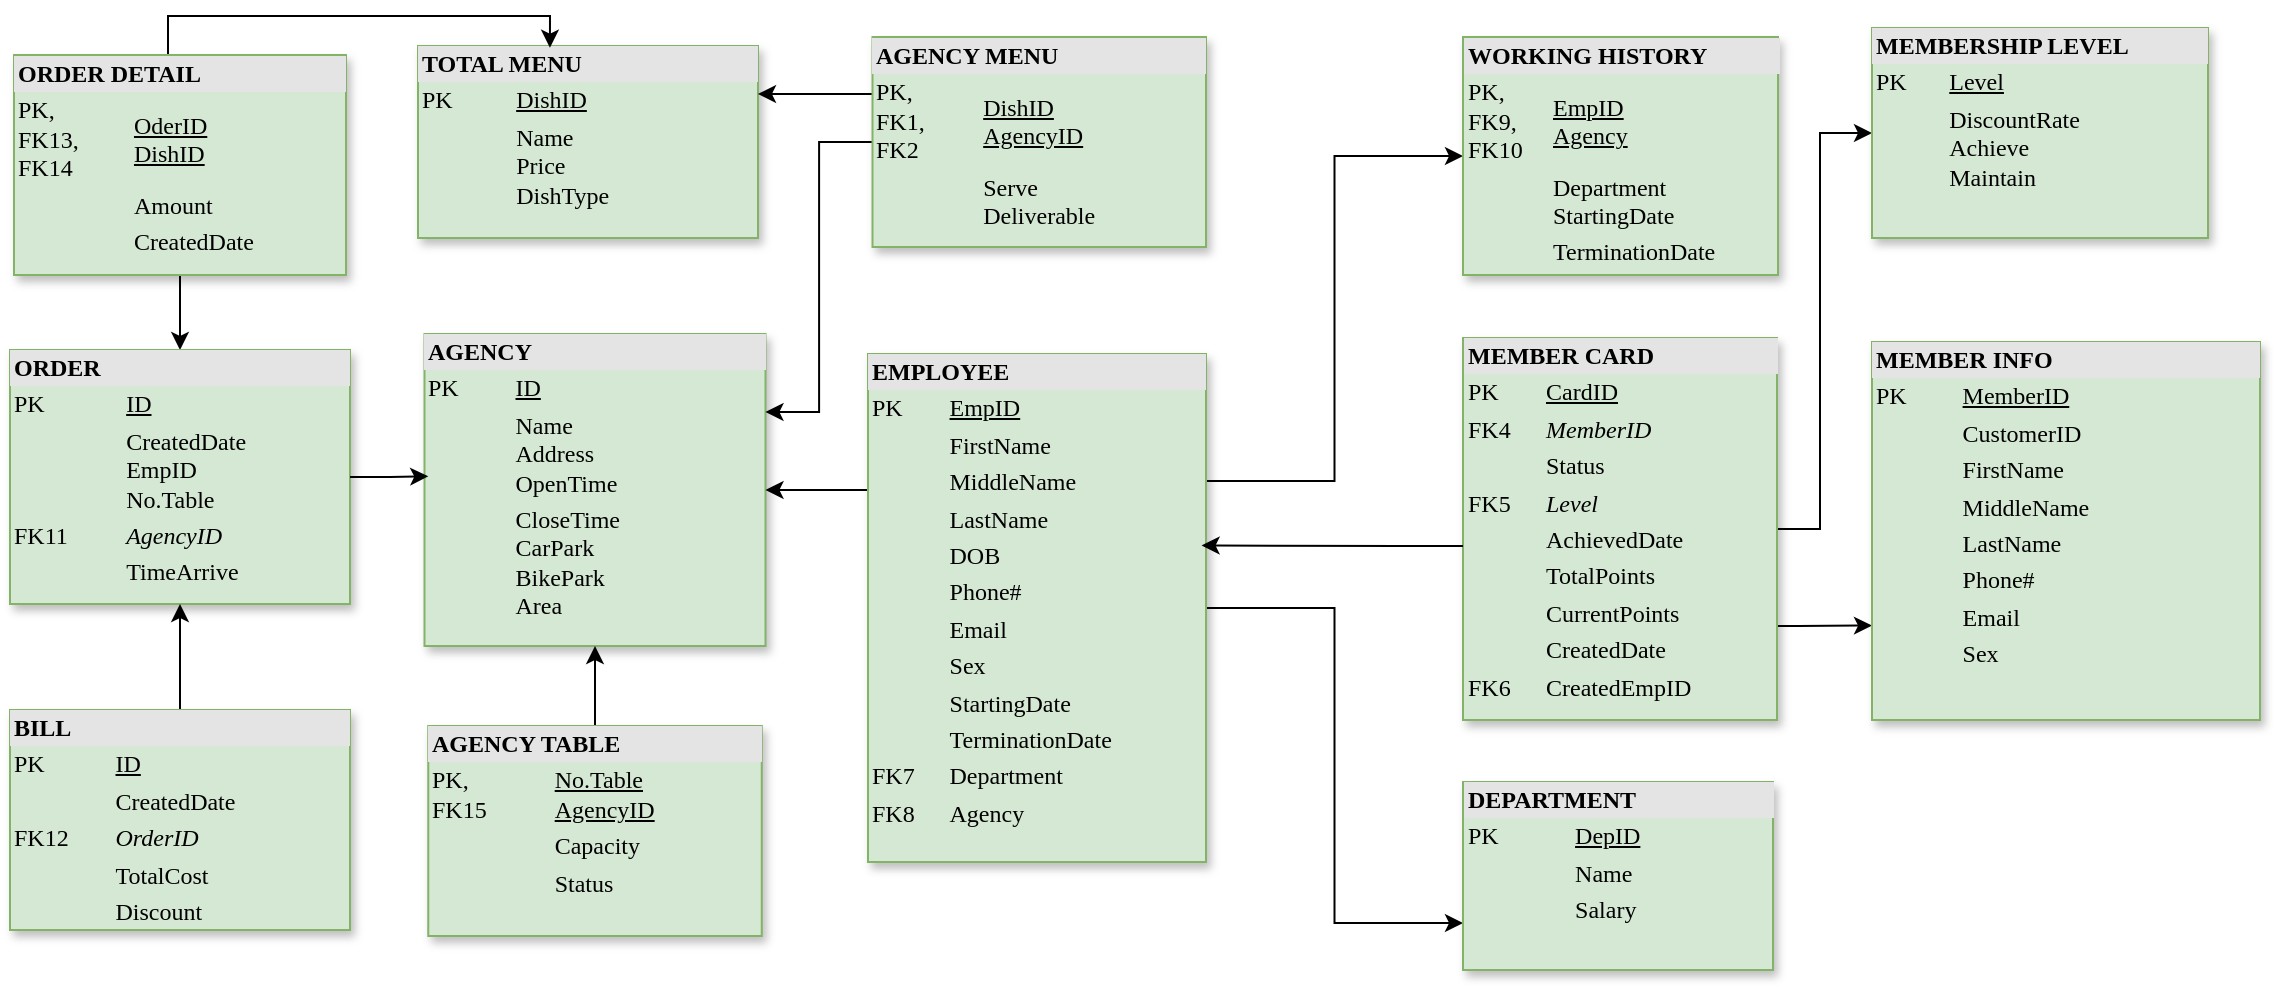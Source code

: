<mxfile version="24.7.17">
  <diagram name="Page-1" id="2ca16b54-16f6-2749-3443-fa8db7711227">
    <mxGraphModel dx="1288" dy="522" grid="0" gridSize="10" guides="1" tooltips="1" connect="1" arrows="1" fold="1" page="1" pageScale="1" pageWidth="1169" pageHeight="827" background="none" math="0" shadow="0">
      <root>
        <mxCell id="0" />
        <mxCell id="1" parent="0" />
        <mxCell id="2ed32ef02a7f4228-1" value="&lt;div style=&quot;box-sizing:border-box;width:100%;background:#e4e4e4;padding:2px;&quot;&gt;&lt;b&gt;AGENCY&lt;/b&gt;&lt;/div&gt;&lt;table style=&quot;width:100%;font-size:1em;&quot; cellpadding=&quot;2&quot; cellspacing=&quot;0&quot;&gt;&lt;tbody&gt;&lt;tr&gt;&lt;td&gt;PK&lt;/td&gt;&lt;td&gt;&lt;u&gt;ID&lt;/u&gt;&lt;/td&gt;&lt;/tr&gt;&lt;tr&gt;&lt;td&gt;&lt;br&gt;&lt;/td&gt;&lt;td&gt;Name&lt;br&gt;Address&lt;br&gt;OpenTime&lt;/td&gt;&lt;/tr&gt;&lt;tr&gt;&lt;td&gt;&lt;/td&gt;&lt;td&gt;CloseTime&lt;br&gt;CarPark&lt;br&gt;BikePark&lt;br&gt;Area&lt;/td&gt;&lt;/tr&gt;&lt;/tbody&gt;&lt;/table&gt;" style="verticalAlign=top;align=left;overflow=fill;html=1;rounded=0;shadow=1;comic=0;labelBackgroundColor=none;strokeWidth=1;fontFamily=Verdana;fontSize=12;glass=0;fillStyle=auto;fillColor=#d5e8d4;strokeColor=#82b366;" parent="1" vertex="1">
          <mxGeometry x="227.25" y="185" width="170.5" height="156" as="geometry" />
        </mxCell>
        <mxCell id="6oDSdJ-jzybckBqlgJjw-52" style="edgeStyle=orthogonalEdgeStyle;rounded=0;orthogonalLoop=1;jettySize=auto;html=1;entryX=0;entryY=0.5;entryDx=0;entryDy=0;" parent="1" source="2ed32ef02a7f4228-10" target="6oDSdJ-jzybckBqlgJjw-8" edge="1">
          <mxGeometry relative="1" as="geometry">
            <Array as="points">
              <mxPoint x="925" y="282" />
              <mxPoint x="925" y="84" />
            </Array>
          </mxGeometry>
        </mxCell>
        <mxCell id="6oDSdJ-jzybckBqlgJjw-68" style="edgeStyle=orthogonalEdgeStyle;rounded=0;orthogonalLoop=1;jettySize=auto;html=1;entryX=0;entryY=0.75;entryDx=0;entryDy=0;" parent="1" source="2ed32ef02a7f4228-10" target="6oDSdJ-jzybckBqlgJjw-14" edge="1">
          <mxGeometry relative="1" as="geometry">
            <Array as="points">
              <mxPoint x="914" y="331" />
              <mxPoint x="914" y="331" />
            </Array>
          </mxGeometry>
        </mxCell>
        <mxCell id="2ed32ef02a7f4228-10" value="&lt;div style=&quot;box-sizing: border-box ; width: 100% ; background: #e4e4e4 ; padding: 2px&quot;&gt;&lt;b&gt;MEMBER CARD&lt;/b&gt;&lt;/div&gt;&lt;table style=&quot;width: 100% ; font-size: 1em&quot; cellpadding=&quot;2&quot; cellspacing=&quot;0&quot;&gt;&lt;tbody&gt;&lt;tr&gt;&lt;td&gt;PK&lt;/td&gt;&lt;td&gt;&lt;u&gt;CardID&lt;/u&gt;&lt;/td&gt;&lt;/tr&gt;&lt;tr&gt;&lt;td&gt;FK4&lt;/td&gt;&lt;td&gt;&lt;i&gt;MemberID&lt;/i&gt;&lt;/td&gt;&lt;/tr&gt;&lt;tr&gt;&lt;td&gt;&lt;/td&gt;&lt;td&gt;Status&lt;/td&gt;&lt;/tr&gt;&lt;tr&gt;&lt;td&gt;FK5&lt;/td&gt;&lt;td&gt;&lt;i&gt;Level&lt;/i&gt;&lt;/td&gt;&lt;/tr&gt;&lt;tr&gt;&lt;td&gt;&lt;/td&gt;&lt;td&gt;AchievedDate&lt;/td&gt;&lt;/tr&gt;&lt;tr&gt;&lt;td&gt;&lt;/td&gt;&lt;td&gt;TotalPoints&lt;/td&gt;&lt;/tr&gt;&lt;tr&gt;&lt;td&gt;&lt;/td&gt;&lt;td&gt;CurrentPoints&lt;/td&gt;&lt;/tr&gt;&lt;tr&gt;&lt;td&gt;&lt;/td&gt;&lt;td&gt;CreatedDate&lt;/td&gt;&lt;/tr&gt;&lt;tr&gt;&lt;td&gt;FK6&lt;/td&gt;&lt;td&gt;CreatedEmpID&lt;/td&gt;&lt;/tr&gt;&lt;/tbody&gt;&lt;/table&gt;" style="verticalAlign=top;align=left;overflow=fill;html=1;rounded=0;shadow=1;comic=0;labelBackgroundColor=none;strokeWidth=1;fontFamily=Verdana;fontSize=12;glass=0;fillStyle=auto;fillColor=#d5e8d4;strokeColor=#82b366;" parent="1" vertex="1">
          <mxGeometry x="746.5" y="187" width="157" height="191" as="geometry" />
        </mxCell>
        <mxCell id="6oDSdJ-jzybckBqlgJjw-4" value="&lt;div style=&quot;box-sizing:border-box;width:100%;background:#e4e4e4;padding:2px;&quot;&gt;&lt;b&gt;TOTAL MENU&lt;/b&gt;&lt;/div&gt;&lt;table style=&quot;width:100%;font-size:1em;&quot; cellpadding=&quot;2&quot; cellspacing=&quot;0&quot;&gt;&lt;tbody&gt;&lt;tr&gt;&lt;td&gt;PK&lt;/td&gt;&lt;td&gt;&lt;u&gt;DishID&lt;/u&gt;&lt;/td&gt;&lt;/tr&gt;&lt;tr&gt;&lt;td&gt;&lt;br&gt;&lt;/td&gt;&lt;td&gt;Name&lt;br&gt;Price&lt;br&gt;DishType&lt;/td&gt;&lt;/tr&gt;&lt;tr&gt;&lt;td&gt;&lt;/td&gt;&lt;td&gt;&lt;br&gt;&lt;br&gt;&lt;br&gt;&lt;/td&gt;&lt;/tr&gt;&lt;/tbody&gt;&lt;/table&gt;" style="verticalAlign=top;align=left;overflow=fill;html=1;rounded=0;shadow=1;comic=0;labelBackgroundColor=none;strokeWidth=1;fontFamily=Verdana;fontSize=12;glass=0;fillStyle=auto;fillColor=#d5e8d4;strokeColor=#82b366;" parent="1" vertex="1">
          <mxGeometry x="224" y="41" width="170" height="96" as="geometry" />
        </mxCell>
        <mxCell id="6oDSdJ-jzybckBqlgJjw-63" style="edgeStyle=orthogonalEdgeStyle;rounded=0;orthogonalLoop=1;jettySize=auto;html=1;entryX=1;entryY=0.25;entryDx=0;entryDy=0;" parent="1" source="6oDSdJ-jzybckBqlgJjw-7" target="2ed32ef02a7f4228-1" edge="1">
          <mxGeometry relative="1" as="geometry" />
        </mxCell>
        <mxCell id="6oDSdJ-jzybckBqlgJjw-67" style="edgeStyle=orthogonalEdgeStyle;rounded=0;orthogonalLoop=1;jettySize=auto;html=1;entryX=1;entryY=0.25;entryDx=0;entryDy=0;" parent="1" source="6oDSdJ-jzybckBqlgJjw-7" target="6oDSdJ-jzybckBqlgJjw-4" edge="1">
          <mxGeometry relative="1" as="geometry">
            <Array as="points">
              <mxPoint x="430" y="65" />
              <mxPoint x="430" y="65" />
            </Array>
          </mxGeometry>
        </mxCell>
        <mxCell id="6oDSdJ-jzybckBqlgJjw-7" value="&lt;div style=&quot;box-sizing: border-box ; width: 100% ; background: #e4e4e4 ; padding: 2px&quot;&gt;&lt;b&gt;AGENCY MENU&lt;/b&gt;&lt;/div&gt;&lt;table style=&quot;width: 100% ; font-size: 1em&quot; cellpadding=&quot;2&quot; cellspacing=&quot;0&quot;&gt;&lt;tbody&gt;&lt;tr&gt;&lt;td&gt;PK, &lt;br&gt;FK1, &lt;br&gt;FK2&lt;/td&gt;&lt;td&gt;&lt;u&gt;DishID&lt;br&gt;&lt;/u&gt;&lt;u&gt;AgencyID&lt;/u&gt;&lt;u&gt;&lt;br&gt;&lt;/u&gt;&lt;/td&gt;&lt;/tr&gt;&lt;tr&gt;&lt;td&gt;&lt;u&gt;&lt;br&gt;&lt;/u&gt;&lt;/td&gt;&lt;td&gt;Serve&lt;br&gt;Deliverable&lt;/td&gt;&lt;/tr&gt;&lt;tr&gt;&lt;td&gt;&lt;/td&gt;&lt;td&gt;&lt;br&gt;&lt;/td&gt;&lt;/tr&gt;&lt;/tbody&gt;&lt;/table&gt;" style="verticalAlign=top;align=left;overflow=fill;html=1;rounded=0;shadow=1;comic=0;labelBackgroundColor=none;strokeWidth=1;fontFamily=Verdana;fontSize=12;glass=0;fillStyle=auto;fillColor=#d5e8d4;strokeColor=#82b366;" parent="1" vertex="1">
          <mxGeometry x="451.25" y="36.5" width="166.75" height="105" as="geometry" />
        </mxCell>
        <mxCell id="6oDSdJ-jzybckBqlgJjw-8" value="&lt;div style=&quot;box-sizing: border-box ; width: 100% ; background: #e4e4e4 ; padding: 2px&quot;&gt;&lt;b&gt;MEMBERSHIP LEVEL&lt;/b&gt;&lt;/div&gt;&lt;table style=&quot;width: 100% ; font-size: 1em&quot; cellpadding=&quot;2&quot; cellspacing=&quot;0&quot;&gt;&lt;tbody&gt;&lt;tr&gt;&lt;td&gt;PK&lt;/td&gt;&lt;td&gt;&lt;u&gt;Level&lt;br&gt;&lt;/u&gt;&lt;/td&gt;&lt;/tr&gt;&lt;tr&gt;&lt;td&gt;&lt;u&gt;&lt;br&gt;&lt;/u&gt;&lt;/td&gt;&lt;td&gt;DiscountRate&lt;br&gt;Achieve&lt;br&gt;Maintain&lt;/td&gt;&lt;/tr&gt;&lt;tr&gt;&lt;td&gt;&lt;/td&gt;&lt;td&gt;&lt;br&gt;&lt;/td&gt;&lt;/tr&gt;&lt;/tbody&gt;&lt;/table&gt;" style="verticalAlign=top;align=left;overflow=fill;html=1;rounded=0;shadow=1;comic=0;labelBackgroundColor=none;strokeWidth=1;fontFamily=Verdana;fontSize=12;glass=0;fillStyle=auto;fillColor=#d5e8d4;strokeColor=#82b366;" parent="1" vertex="1">
          <mxGeometry x="951" y="32" width="168" height="105" as="geometry" />
        </mxCell>
        <mxCell id="6oDSdJ-jzybckBqlgJjw-14" value="&lt;div style=&quot;box-sizing: border-box ; width: 100% ; background: #e4e4e4 ; padding: 2px&quot;&gt;&lt;b&gt;MEMBER INFO&lt;/b&gt;&lt;/div&gt;&lt;table style=&quot;width: 100% ; font-size: 1em&quot; cellpadding=&quot;2&quot; cellspacing=&quot;0&quot;&gt;&lt;tbody&gt;&lt;tr&gt;&lt;td&gt;PK&lt;/td&gt;&lt;td&gt;&lt;u&gt;MemberID&lt;br&gt;&lt;/u&gt;&lt;/td&gt;&lt;/tr&gt;&lt;tr&gt;&lt;td&gt;&lt;/td&gt;&lt;td&gt;CustomerID&lt;/td&gt;&lt;/tr&gt;&lt;tr&gt;&lt;td&gt;&lt;/td&gt;&lt;td&gt;FirstName&lt;/td&gt;&lt;/tr&gt;&lt;tr&gt;&lt;td&gt;&lt;/td&gt;&lt;td&gt;MiddleName&lt;/td&gt;&lt;/tr&gt;&lt;tr&gt;&lt;td&gt;&lt;/td&gt;&lt;td&gt;LastName&lt;/td&gt;&lt;/tr&gt;&lt;tr&gt;&lt;td&gt;&lt;/td&gt;&lt;td&gt;Phone#&lt;/td&gt;&lt;/tr&gt;&lt;tr&gt;&lt;td&gt;&lt;/td&gt;&lt;td&gt;Email&lt;/td&gt;&lt;/tr&gt;&lt;tr&gt;&lt;td&gt;&lt;/td&gt;&lt;td&gt;Sex&lt;/td&gt;&lt;/tr&gt;&lt;tr&gt;&lt;td&gt;&lt;br&gt;&lt;/td&gt;&lt;td&gt;&lt;br&gt;&lt;/td&gt;&lt;/tr&gt;&lt;/tbody&gt;&lt;/table&gt;" style="verticalAlign=top;align=left;overflow=fill;html=1;rounded=0;shadow=1;comic=0;labelBackgroundColor=none;strokeWidth=1;fontFamily=Verdana;fontSize=12;glass=0;fillStyle=auto;fillColor=#d5e8d4;strokeColor=#82b366;" parent="1" vertex="1">
          <mxGeometry x="951" y="189" width="194" height="189" as="geometry" />
        </mxCell>
        <mxCell id="6oDSdJ-jzybckBqlgJjw-47" style="edgeStyle=orthogonalEdgeStyle;rounded=0;orthogonalLoop=1;jettySize=auto;html=1;entryX=0;entryY=0.75;entryDx=0;entryDy=0;" parent="1" source="6oDSdJ-jzybckBqlgJjw-17" target="6oDSdJ-jzybckBqlgJjw-19" edge="1">
          <mxGeometry relative="1" as="geometry" />
        </mxCell>
        <mxCell id="6oDSdJ-jzybckBqlgJjw-48" style="edgeStyle=orthogonalEdgeStyle;rounded=0;orthogonalLoop=1;jettySize=auto;html=1;exitX=1;exitY=0.25;exitDx=0;exitDy=0;entryX=0;entryY=0.5;entryDx=0;entryDy=0;" parent="1" source="6oDSdJ-jzybckBqlgJjw-17" target="6oDSdJ-jzybckBqlgJjw-22" edge="1">
          <mxGeometry relative="1" as="geometry" />
        </mxCell>
        <mxCell id="6oDSdJ-jzybckBqlgJjw-75" style="edgeStyle=orthogonalEdgeStyle;rounded=0;orthogonalLoop=1;jettySize=auto;html=1;entryX=1;entryY=0.5;entryDx=0;entryDy=0;exitX=0;exitY=0.25;exitDx=0;exitDy=0;" parent="1" source="6oDSdJ-jzybckBqlgJjw-17" target="2ed32ef02a7f4228-1" edge="1">
          <mxGeometry relative="1" as="geometry">
            <Array as="points">
              <mxPoint x="449" y="263" />
            </Array>
          </mxGeometry>
        </mxCell>
        <mxCell id="6oDSdJ-jzybckBqlgJjw-17" value="&lt;div style=&quot;box-sizing: border-box ; width: 100% ; background: #e4e4e4 ; padding: 2px&quot;&gt;&lt;b&gt;EMPLOYEE&lt;/b&gt;&lt;/div&gt;&lt;table cellspacing=&quot;0&quot; cellpadding=&quot;2&quot; style=&quot;width: 100% ; font-size: 1em&quot;&gt;&lt;tbody&gt;&lt;tr&gt;&lt;td&gt;PK&lt;/td&gt;&lt;td&gt;&lt;u&gt;EmpID&lt;br&gt;&lt;/u&gt;&lt;/td&gt;&lt;/tr&gt;&lt;tr&gt;&lt;td&gt;&lt;/td&gt;&lt;td&gt;FirstName&lt;/td&gt;&lt;/tr&gt;&lt;tr&gt;&lt;td&gt;&lt;/td&gt;&lt;td&gt;MiddleName&lt;/td&gt;&lt;/tr&gt;&lt;tr&gt;&lt;td&gt;&lt;/td&gt;&lt;td&gt;LastName&lt;/td&gt;&lt;/tr&gt;&lt;tr&gt;&lt;td&gt;&lt;/td&gt;&lt;td&gt;DOB&lt;/td&gt;&lt;/tr&gt;&lt;tr&gt;&lt;td&gt;&lt;/td&gt;&lt;td&gt;Phone#&lt;/td&gt;&lt;/tr&gt;&lt;tr&gt;&lt;td&gt;&lt;/td&gt;&lt;td&gt;Email&lt;/td&gt;&lt;/tr&gt;&lt;tr&gt;&lt;td&gt;&lt;/td&gt;&lt;td&gt;Sex&lt;/td&gt;&lt;/tr&gt;&lt;tr&gt;&lt;td&gt;&lt;/td&gt;&lt;td&gt;StartingDate&lt;/td&gt;&lt;/tr&gt;&lt;tr&gt;&lt;td&gt;&lt;/td&gt;&lt;td&gt;TerminationDate&lt;/td&gt;&lt;/tr&gt;&lt;tr&gt;&lt;td&gt;FK7&lt;/td&gt;&lt;td&gt;Department&lt;/td&gt;&lt;/tr&gt;&lt;tr&gt;&lt;td&gt;FK8&lt;/td&gt;&lt;td&gt;Agency&lt;/td&gt;&lt;/tr&gt;&lt;/tbody&gt;&lt;/table&gt;" style="verticalAlign=top;align=left;overflow=fill;html=1;rounded=0;shadow=1;comic=0;labelBackgroundColor=none;strokeWidth=1;fontFamily=Verdana;fontSize=12;glass=0;fillStyle=auto;fillColor=#d5e8d4;strokeColor=#82b366;" parent="1" vertex="1">
          <mxGeometry x="449" y="195" width="169" height="254" as="geometry" />
        </mxCell>
        <mxCell id="6oDSdJ-jzybckBqlgJjw-19" value="&lt;div style=&quot;box-sizing: border-box ; width: 100% ; background: #e4e4e4 ; padding: 2px&quot;&gt;&lt;b&gt;DEPARTMENT&lt;/b&gt;&lt;/div&gt;&lt;table style=&quot;width: 100% ; font-size: 1em&quot; cellpadding=&quot;2&quot; cellspacing=&quot;0&quot;&gt;&lt;tbody&gt;&lt;tr&gt;&lt;td&gt;PK&lt;/td&gt;&lt;td&gt;&lt;u&gt;DepID&lt;br&gt;&lt;/u&gt;&lt;/td&gt;&lt;/tr&gt;&lt;tr&gt;&lt;td&gt;&lt;/td&gt;&lt;td&gt;Name&lt;/td&gt;&lt;/tr&gt;&lt;tr&gt;&lt;td&gt;&lt;/td&gt;&lt;td&gt;Salary&lt;/td&gt;&lt;/tr&gt;&lt;/tbody&gt;&lt;/table&gt;" style="verticalAlign=top;align=left;overflow=fill;html=1;rounded=0;shadow=1;comic=0;labelBackgroundColor=none;strokeWidth=1;fontFamily=Verdana;fontSize=12;glass=0;fillStyle=auto;fillColor=#d5e8d4;strokeColor=#82b366;" parent="1" vertex="1">
          <mxGeometry x="746.5" y="409" width="155" height="94" as="geometry" />
        </mxCell>
        <mxCell id="6oDSdJ-jzybckBqlgJjw-22" value="&lt;div style=&quot;box-sizing: border-box ; width: 100% ; background: #e4e4e4 ; padding: 2px&quot;&gt;&lt;b&gt;WORKING HISTORY&lt;/b&gt;&lt;/div&gt;&lt;table cellspacing=&quot;0&quot; cellpadding=&quot;2&quot; style=&quot;width: 100% ; font-size: 1em&quot;&gt;&lt;tbody&gt;&lt;tr&gt;&lt;td&gt;PK,&lt;br&gt;FK9,&lt;br&gt;FK10&lt;/td&gt;&lt;td&gt;&lt;u&gt;EmpID&lt;/u&gt;&lt;br&gt;&lt;u&gt;Agency&lt;/u&gt;&lt;/td&gt;&lt;/tr&gt;&lt;tr&gt;&lt;td&gt;&lt;/td&gt;&lt;td&gt;Department&lt;br&gt;StartingDate&lt;/td&gt;&lt;/tr&gt;&lt;tr&gt;&lt;td&gt;&lt;/td&gt;&lt;td&gt;TerminationDate&lt;/td&gt;&lt;/tr&gt;&lt;/tbody&gt;&lt;/table&gt;" style="verticalAlign=top;align=left;overflow=fill;html=1;rounded=0;shadow=1;comic=0;labelBackgroundColor=none;strokeWidth=1;fontFamily=Verdana;fontSize=12;glass=0;fillStyle=auto;fillColor=#d5e8d4;strokeColor=#82b366;" parent="1" vertex="1">
          <mxGeometry x="746.5" y="36.5" width="157.5" height="119" as="geometry" />
        </mxCell>
        <mxCell id="6oDSdJ-jzybckBqlgJjw-46" style="edgeStyle=orthogonalEdgeStyle;rounded=0;orthogonalLoop=1;jettySize=auto;html=1;entryX=0.987;entryY=0.377;entryDx=0;entryDy=0;entryPerimeter=0;" parent="1" source="2ed32ef02a7f4228-10" target="6oDSdJ-jzybckBqlgJjw-17" edge="1">
          <mxGeometry relative="1" as="geometry">
            <Array as="points">
              <mxPoint x="715" y="291" />
              <mxPoint x="715" y="291" />
            </Array>
          </mxGeometry>
        </mxCell>
        <mxCell id="6oDSdJ-jzybckBqlgJjw-65" style="edgeStyle=orthogonalEdgeStyle;rounded=0;orthogonalLoop=1;jettySize=auto;html=1;" parent="1" source="6oDSdJ-jzybckBqlgJjw-59" target="6oDSdJ-jzybckBqlgJjw-57" edge="1">
          <mxGeometry relative="1" as="geometry" />
        </mxCell>
        <mxCell id="6oDSdJ-jzybckBqlgJjw-59" value="&lt;div style=&quot;box-sizing: border-box ; width: 100% ; background: #e4e4e4 ; padding: 2px&quot;&gt;&lt;b&gt;ORDER DETAIL&lt;/b&gt;&lt;/div&gt;&lt;table cellspacing=&quot;0&quot; cellpadding=&quot;2&quot; style=&quot;width: 100% ; font-size: 1em&quot;&gt;&lt;tbody&gt;&lt;tr&gt;&lt;td&gt;PK,&lt;br&gt;FK13,&lt;br&gt;FK14&lt;/td&gt;&lt;td&gt;&lt;u&gt;OderID&lt;/u&gt;&lt;br&gt;&lt;u&gt;DishID&lt;/u&gt;&lt;/td&gt;&lt;/tr&gt;&lt;tr&gt;&lt;td&gt;&lt;/td&gt;&lt;td&gt;Amount&lt;br&gt;&lt;/td&gt;&lt;/tr&gt;&lt;tr&gt;&lt;td&gt;&lt;/td&gt;&lt;td&gt;CreatedDate&lt;/td&gt;&lt;/tr&gt;&lt;/tbody&gt;&lt;/table&gt;" style="verticalAlign=top;align=left;overflow=fill;html=1;rounded=0;shadow=1;comic=0;labelBackgroundColor=none;strokeWidth=1;fontFamily=Verdana;fontSize=12;glass=0;fillStyle=auto;fillColor=#d5e8d4;strokeColor=#82b366;" parent="1" vertex="1">
          <mxGeometry x="22" y="45.5" width="166" height="110" as="geometry" />
        </mxCell>
        <mxCell id="6oDSdJ-jzybckBqlgJjw-57" value="&lt;div style=&quot;box-sizing:border-box;width:100%;background:#e4e4e4;padding:2px;&quot;&gt;&lt;b&gt;ORDER&lt;/b&gt;&lt;/div&gt;&lt;table style=&quot;width:100%;font-size:1em;&quot; cellpadding=&quot;2&quot; cellspacing=&quot;0&quot;&gt;&lt;tbody&gt;&lt;tr&gt;&lt;td&gt;PK&lt;/td&gt;&lt;td&gt;&lt;u&gt;ID&lt;/u&gt;&lt;/td&gt;&lt;/tr&gt;&lt;tr&gt;&lt;td&gt;&lt;br&gt;&amp;nbsp; &amp;nbsp; &amp;nbsp; &amp;nbsp; &amp;nbsp; &amp;nbsp; &lt;/td&gt;&lt;td&gt;CreatedDate&lt;br&gt;EmpID&lt;br&gt;No.Table&amp;nbsp; &amp;nbsp; &amp;nbsp; &amp;nbsp; &amp;nbsp;&lt;/td&gt;&lt;/tr&gt;&lt;tr&gt;&lt;td&gt;FK11&lt;/td&gt;&lt;td&gt;&lt;i&gt;AgencyID&lt;/i&gt;&lt;/td&gt;&lt;/tr&gt;&lt;tr&gt;&lt;td&gt;&lt;/td&gt;&lt;td&gt;TimeArrive&lt;/td&gt;&lt;/tr&gt;&lt;/tbody&gt;&lt;/table&gt;" style="verticalAlign=top;align=left;overflow=fill;html=1;rounded=0;shadow=1;comic=0;labelBackgroundColor=none;strokeWidth=1;fontFamily=Verdana;fontSize=12;glass=0;fillStyle=auto;fillColor=#d5e8d4;strokeColor=#82b366;" parent="1" vertex="1">
          <mxGeometry x="20" y="193" width="170" height="127" as="geometry" />
        </mxCell>
        <mxCell id="6oDSdJ-jzybckBqlgJjw-73" style="edgeStyle=orthogonalEdgeStyle;rounded=0;orthogonalLoop=1;jettySize=auto;html=1;entryX=0.388;entryY=0.009;entryDx=0;entryDy=0;entryPerimeter=0;" parent="1" target="6oDSdJ-jzybckBqlgJjw-4" edge="1">
          <mxGeometry relative="1" as="geometry">
            <mxPoint x="99" y="45" as="sourcePoint" />
            <Array as="points">
              <mxPoint x="99" y="26" />
              <mxPoint x="290" y="26" />
            </Array>
          </mxGeometry>
        </mxCell>
        <mxCell id="6oDSdJ-jzybckBqlgJjw-77" style="edgeStyle=orthogonalEdgeStyle;rounded=0;orthogonalLoop=1;jettySize=auto;html=1;entryX=0.5;entryY=1;entryDx=0;entryDy=0;" parent="1" source="6oDSdJ-jzybckBqlgJjw-76" target="6oDSdJ-jzybckBqlgJjw-57" edge="1">
          <mxGeometry relative="1" as="geometry" />
        </mxCell>
        <mxCell id="6oDSdJ-jzybckBqlgJjw-76" value="&lt;div style=&quot;box-sizing:border-box;width:100%;background:#e4e4e4;padding:2px;&quot;&gt;&lt;b&gt;BILL&lt;/b&gt;&lt;/div&gt;&lt;table style=&quot;width:100%;font-size:1em;&quot; cellpadding=&quot;2&quot; cellspacing=&quot;0&quot;&gt;&lt;tbody&gt;&lt;tr&gt;&lt;td&gt;PK&lt;/td&gt;&lt;td&gt;&lt;u&gt;ID&lt;/u&gt;&lt;/td&gt;&lt;/tr&gt;&lt;tr&gt;&lt;td&gt;&amp;nbsp; &amp;nbsp; &amp;nbsp; &amp;nbsp; &amp;nbsp; &amp;nbsp;&amp;nbsp;&lt;/td&gt;&lt;td&gt;CreatedDate&amp;nbsp; &amp;nbsp; &amp;nbsp; &amp;nbsp; &amp;nbsp;&amp;nbsp;&lt;/td&gt;&lt;/tr&gt;&lt;tr&gt;&lt;td&gt;FK12&lt;/td&gt;&lt;td&gt;&lt;i&gt;OrderID&lt;/i&gt;&amp;nbsp; &amp;nbsp;&amp;nbsp;&lt;/td&gt;&lt;/tr&gt;&lt;tr&gt;&lt;td&gt;&lt;/td&gt;&lt;td&gt;TotalCost&lt;/td&gt;&lt;/tr&gt;&lt;tr&gt;&lt;td&gt;&lt;/td&gt;&lt;td&gt;Discount&lt;/td&gt;&lt;/tr&gt;&lt;/tbody&gt;&lt;/table&gt;" style="verticalAlign=top;align=left;overflow=fill;html=1;rounded=0;shadow=1;comic=0;labelBackgroundColor=none;strokeWidth=1;fontFamily=Verdana;fontSize=12;glass=0;fillStyle=auto;fillColor=#d5e8d4;strokeColor=#82b366;" parent="1" vertex="1">
          <mxGeometry x="20" y="373" width="170" height="110" as="geometry" />
        </mxCell>
        <mxCell id="6oDSdJ-jzybckBqlgJjw-80" style="edgeStyle=orthogonalEdgeStyle;rounded=0;orthogonalLoop=1;jettySize=auto;html=1;entryX=0.5;entryY=1;entryDx=0;entryDy=0;" parent="1" source="6oDSdJ-jzybckBqlgJjw-79" target="2ed32ef02a7f4228-1" edge="1">
          <mxGeometry relative="1" as="geometry" />
        </mxCell>
        <mxCell id="6oDSdJ-jzybckBqlgJjw-79" value="&lt;div style=&quot;box-sizing: border-box ; width: 100% ; background: #e4e4e4 ; padding: 2px&quot;&gt;&lt;b&gt;AGENCY TABLE&lt;/b&gt;&lt;/div&gt;&lt;table style=&quot;width: 100% ; font-size: 1em&quot; cellpadding=&quot;2&quot; cellspacing=&quot;0&quot;&gt;&lt;tbody&gt;&lt;tr&gt;&lt;td&gt;PK, &lt;br&gt;FK15&lt;br&gt;&lt;/td&gt;&lt;td&gt;&lt;u&gt;No.Table&lt;br&gt;&lt;/u&gt;&lt;u&gt;AgencyID&lt;/u&gt;&lt;u&gt;&lt;br&gt;&lt;/u&gt;&lt;/td&gt;&lt;/tr&gt;&lt;tr&gt;&lt;td&gt;&lt;u&gt;&lt;br&gt;&lt;/u&gt;&lt;/td&gt;&lt;td&gt;Capacity&lt;/td&gt;&lt;/tr&gt;&lt;tr&gt;&lt;td&gt;&lt;/td&gt;&lt;td&gt;Status&lt;/td&gt;&lt;/tr&gt;&lt;/tbody&gt;&lt;/table&gt;" style="verticalAlign=top;align=left;overflow=fill;html=1;rounded=0;shadow=1;comic=0;labelBackgroundColor=none;strokeWidth=1;fontFamily=Verdana;fontSize=12;glass=0;fillStyle=auto;fillColor=#d5e8d4;strokeColor=#82b366;" parent="1" vertex="1">
          <mxGeometry x="229.13" y="381" width="166.75" height="105" as="geometry" />
        </mxCell>
        <mxCell id="6oDSdJ-jzybckBqlgJjw-82" style="edgeStyle=orthogonalEdgeStyle;rounded=0;orthogonalLoop=1;jettySize=auto;html=1;entryX=0.011;entryY=0.456;entryDx=0;entryDy=0;entryPerimeter=0;" parent="1" source="6oDSdJ-jzybckBqlgJjw-57" target="2ed32ef02a7f4228-1" edge="1">
          <mxGeometry relative="1" as="geometry" />
        </mxCell>
      </root>
    </mxGraphModel>
  </diagram>
</mxfile>
